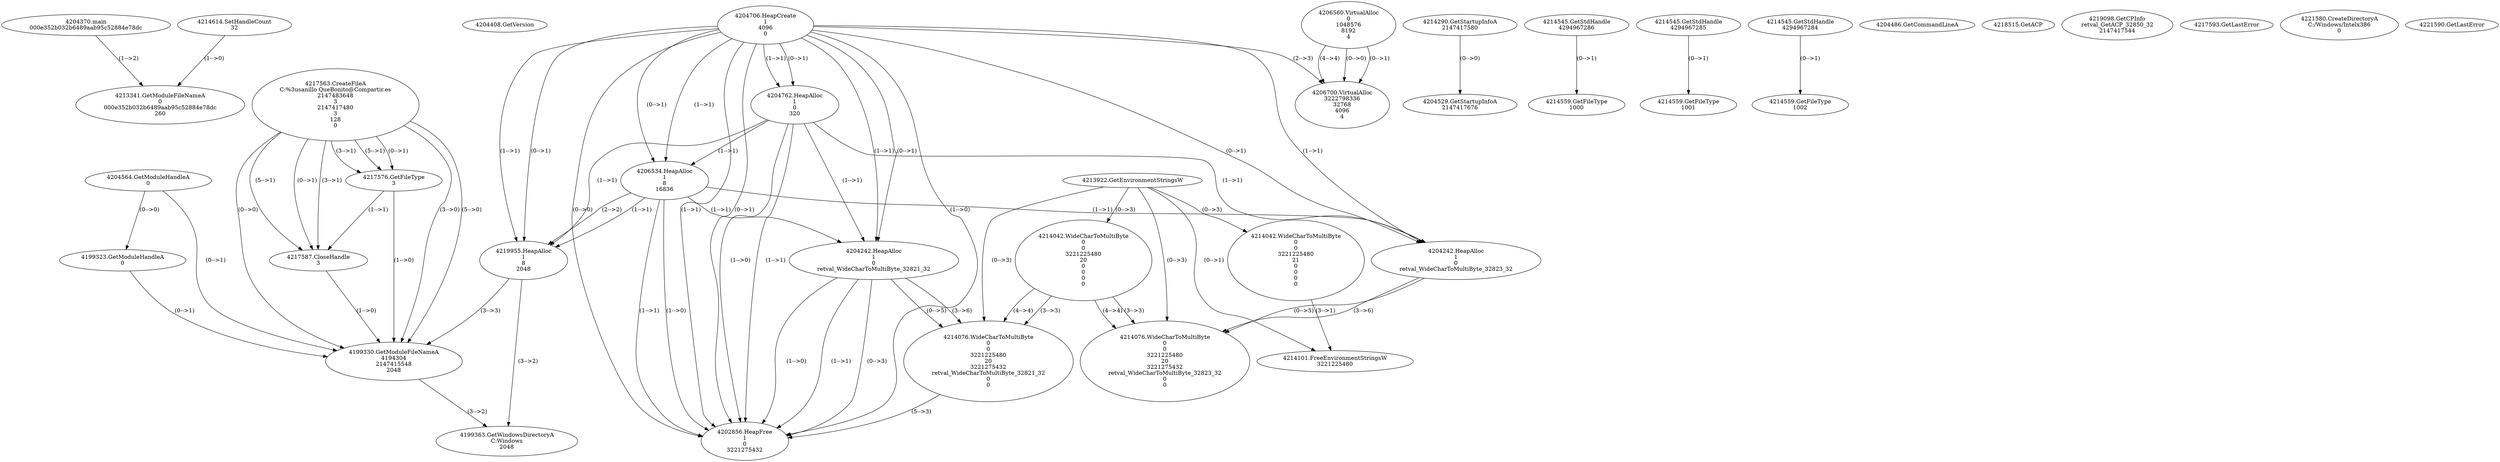 // Global SCDG with merge call
digraph {
	0 [label="4204370.main
000e352b032b6489aab95c52884e78dc"]
	1 [label="4204408.GetVersion
"]
	2 [label="4204706.HeapCreate
1
4096
0"]
	3 [label="4204762.HeapAlloc
1
0
320"]
	2 -> 3 [label="(1-->1)"]
	2 -> 3 [label="(0-->1)"]
	4 [label="4206534.HeapAlloc
1
8
16836"]
	2 -> 4 [label="(1-->1)"]
	2 -> 4 [label="(0-->1)"]
	3 -> 4 [label="(1-->1)"]
	5 [label="4206560.VirtualAlloc
0
1048576
8192
4"]
	6 [label="4206700.VirtualAlloc
3222798336
32768
4096
4"]
	5 -> 6 [label="(0-->1)"]
	2 -> 6 [label="(2-->3)"]
	5 -> 6 [label="(4-->4)"]
	5 -> 6 [label="(0-->0)"]
	7 [label="4214290.GetStartupInfoA
2147417580"]
	8 [label="4214545.GetStdHandle
4294967286"]
	9 [label="4214559.GetFileType
1000"]
	8 -> 9 [label="(0-->1)"]
	10 [label="4214545.GetStdHandle
4294967285"]
	11 [label="4214559.GetFileType
1001"]
	10 -> 11 [label="(0-->1)"]
	12 [label="4214545.GetStdHandle
4294967284"]
	13 [label="4214559.GetFileType
1002"]
	12 -> 13 [label="(0-->1)"]
	14 [label="4214614.SetHandleCount
32"]
	15 [label="4204486.GetCommandLineA
"]
	16 [label="4213922.GetEnvironmentStringsW
"]
	17 [label="4214042.WideCharToMultiByte
0
0
3221225480
21
0
0
0
0"]
	16 -> 17 [label="(0-->3)"]
	18 [label="4214101.FreeEnvironmentStringsW
3221225480"]
	16 -> 18 [label="(0-->1)"]
	17 -> 18 [label="(3-->1)"]
	19 [label="4218515.GetACP
"]
	20 [label="4219098.GetCPInfo
retval_GetACP_32850_32
2147417544"]
	21 [label="4213341.GetModuleFileNameA
0
000e352b032b6489aab95c52884e78dc
260"]
	0 -> 21 [label="(1-->2)"]
	14 -> 21 [label="(1-->0)"]
	22 [label="4219955.HeapAlloc
1
8
2048"]
	2 -> 22 [label="(1-->1)"]
	2 -> 22 [label="(0-->1)"]
	3 -> 22 [label="(1-->1)"]
	4 -> 22 [label="(1-->1)"]
	4 -> 22 [label="(2-->2)"]
	23 [label="4204529.GetStartupInfoA
2147417676"]
	7 -> 23 [label="(0-->0)"]
	24 [label="4204564.GetModuleHandleA
0"]
	25 [label="4217563.CreateFileA
C:\Gusanillo QueBonito@Compartir.es
2147483648
3
2147417480
3
128
0"]
	26 [label="4217576.GetFileType
3"]
	25 -> 26 [label="(3-->1)"]
	25 -> 26 [label="(5-->1)"]
	25 -> 26 [label="(0-->1)"]
	27 [label="4217587.CloseHandle
3"]
	25 -> 27 [label="(3-->1)"]
	25 -> 27 [label="(5-->1)"]
	25 -> 27 [label="(0-->1)"]
	26 -> 27 [label="(1-->1)"]
	28 [label="4217593.GetLastError
"]
	29 [label="4199323.GetModuleHandleA
0"]
	24 -> 29 [label="(0-->0)"]
	30 [label="4199330.GetModuleFileNameA
4194304
2147415548
2048"]
	24 -> 30 [label="(0-->1)"]
	29 -> 30 [label="(0-->1)"]
	22 -> 30 [label="(3-->3)"]
	25 -> 30 [label="(3-->0)"]
	25 -> 30 [label="(5-->0)"]
	25 -> 30 [label="(0-->0)"]
	26 -> 30 [label="(1-->0)"]
	27 -> 30 [label="(1-->0)"]
	31 [label="4199363.GetWindowsDirectoryA
C:\Windows
2048"]
	22 -> 31 [label="(3-->2)"]
	30 -> 31 [label="(3-->2)"]
	32 [label="4221580.CreateDirectoryA
C:/Windows/Intelx386
0"]
	33 [label="4221590.GetLastError
"]
	34 [label="4214042.WideCharToMultiByte
0
0
3221225480
20
0
0
0
0"]
	16 -> 34 [label="(0-->3)"]
	35 [label="4204242.HeapAlloc
1
0
retval_WideCharToMultiByte_32821_32"]
	2 -> 35 [label="(1-->1)"]
	2 -> 35 [label="(0-->1)"]
	3 -> 35 [label="(1-->1)"]
	4 -> 35 [label="(1-->1)"]
	36 [label="4214076.WideCharToMultiByte
0
0
3221225480
20
3221275432
retval_WideCharToMultiByte_32821_32
0
0"]
	16 -> 36 [label="(0-->3)"]
	34 -> 36 [label="(3-->3)"]
	34 -> 36 [label="(4-->4)"]
	35 -> 36 [label="(0-->5)"]
	35 -> 36 [label="(3-->6)"]
	37 [label="4202856.HeapFree
1
0
3221275432"]
	2 -> 37 [label="(1-->1)"]
	2 -> 37 [label="(0-->1)"]
	3 -> 37 [label="(1-->1)"]
	4 -> 37 [label="(1-->1)"]
	35 -> 37 [label="(1-->1)"]
	35 -> 37 [label="(0-->3)"]
	36 -> 37 [label="(5-->3)"]
	2 -> 37 [label="(1-->0)"]
	2 -> 37 [label="(0-->0)"]
	3 -> 37 [label="(1-->0)"]
	4 -> 37 [label="(1-->0)"]
	35 -> 37 [label="(1-->0)"]
	38 [label="4204242.HeapAlloc
1
0
retval_WideCharToMultiByte_32823_32"]
	2 -> 38 [label="(1-->1)"]
	2 -> 38 [label="(0-->1)"]
	3 -> 38 [label="(1-->1)"]
	4 -> 38 [label="(1-->1)"]
	39 [label="4214076.WideCharToMultiByte
0
0
3221225480
20
3221275432
retval_WideCharToMultiByte_32823_32
0
0"]
	16 -> 39 [label="(0-->3)"]
	34 -> 39 [label="(3-->3)"]
	34 -> 39 [label="(4-->4)"]
	38 -> 39 [label="(0-->5)"]
	38 -> 39 [label="(3-->6)"]
}
